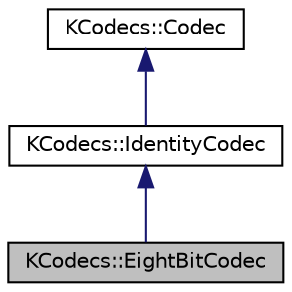 digraph "KCodecs::EightBitCodec"
{
  edge [fontname="Helvetica",fontsize="10",labelfontname="Helvetica",labelfontsize="10"];
  node [fontname="Helvetica",fontsize="10",shape=record];
  Node0 [label="KCodecs::EightBitCodec",height=0.2,width=0.4,color="black", fillcolor="grey75", style="filled", fontcolor="black"];
  Node1 -> Node0 [dir="back",color="midnightblue",fontsize="10",style="solid",fontname="Helvetica"];
  Node1 [label="KCodecs::IdentityCodec",height=0.2,width=0.4,color="black", fillcolor="white", style="filled",URL="$classKCodecs_1_1IdentityCodec.html",tooltip="A class representing the Identify codec. "];
  Node2 -> Node1 [dir="back",color="midnightblue",fontsize="10",style="solid",fontname="Helvetica"];
  Node2 [label="KCodecs::Codec",height=0.2,width=0.4,color="black", fillcolor="white", style="filled",URL="$classKCodecs_1_1Codec.html",tooltip="An abstract base class of codecs for common mail transfer encodings. "];
}
